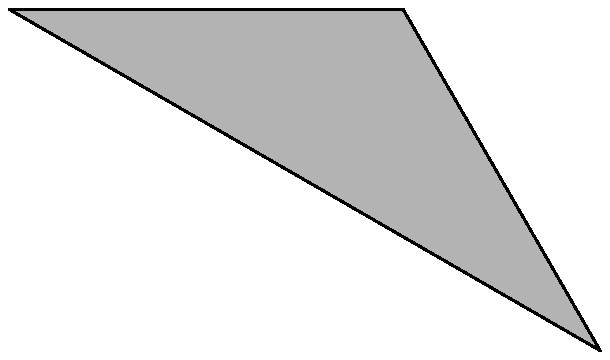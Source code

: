 prologues:=0;
vv:=7pt;
ww:=5pt;
c:=.25;
picture ver;
draw (0,0) withpen pencircle scaled vv;
undraw (0,0) withpen pencircle scaled (vv-.8mm);
ver:=currentpicture;
currentpicture:=blankpicture;
picture pl,mi,pls,mis;
draw (0,0) withpen pencircle scaled ww;
undraw (0,0) withpen pencircle scaled (ww-.4mm);
pickup pencircle scaled .3mm;
draw (-c*ww,0)--(c*ww,0);
mi:=currentpicture;
draw (0,-c*ww)--(0,c*ww);
pl:=currentpicture;
draw (0,0) withpen pencircle scaled ww withcolor .3white;
undraw (0,0) withpen pencircle scaled (ww-.4mm);
pickup pencircle scaled .3mm;
draw (-c*ww,0)--(c*ww,0) withcolor .3white;
mis:=currentpicture;
draw (0,-c*ww)--(0,c*ww) withcolor .3white;
pls:=currentpicture;
currentpicture:=blankpicture;


qq:=1.5mm;
rr:=14pt;
draw (-qq,0)--(qq,0) withpen pencircle scaled rr;
picture kk;
kk:=currentpicture;
currentpicture:=blankpicture;

draw (0,0) withpen pencircle scaled (5pt+.6mm);
draw (0,0) withpen pencircle scaled (5pt) withcolor white;
picture k;
k:=currentpicture;
currentpicture:=blankpicture;
picture cely;
u:=10mm;
beginfig(0)
z0=(6u,6u);
z1=z0+(5u,0);
z2=z1 rotatedabout(z0,60);
z3=z2 rotatedabout(z0,60);
z4=z3 rotatedabout(z0,60);
z5=z4 rotatedabout(z0,60);
z6=z5 rotatedabout(z0,60);


fill z1--z2--z3--cycle withcolor .7white;

pickup pencircle scaled .3mm;

draw z1--z2;
draw z2--z3;
draw z3--z1;

endfig;
end.